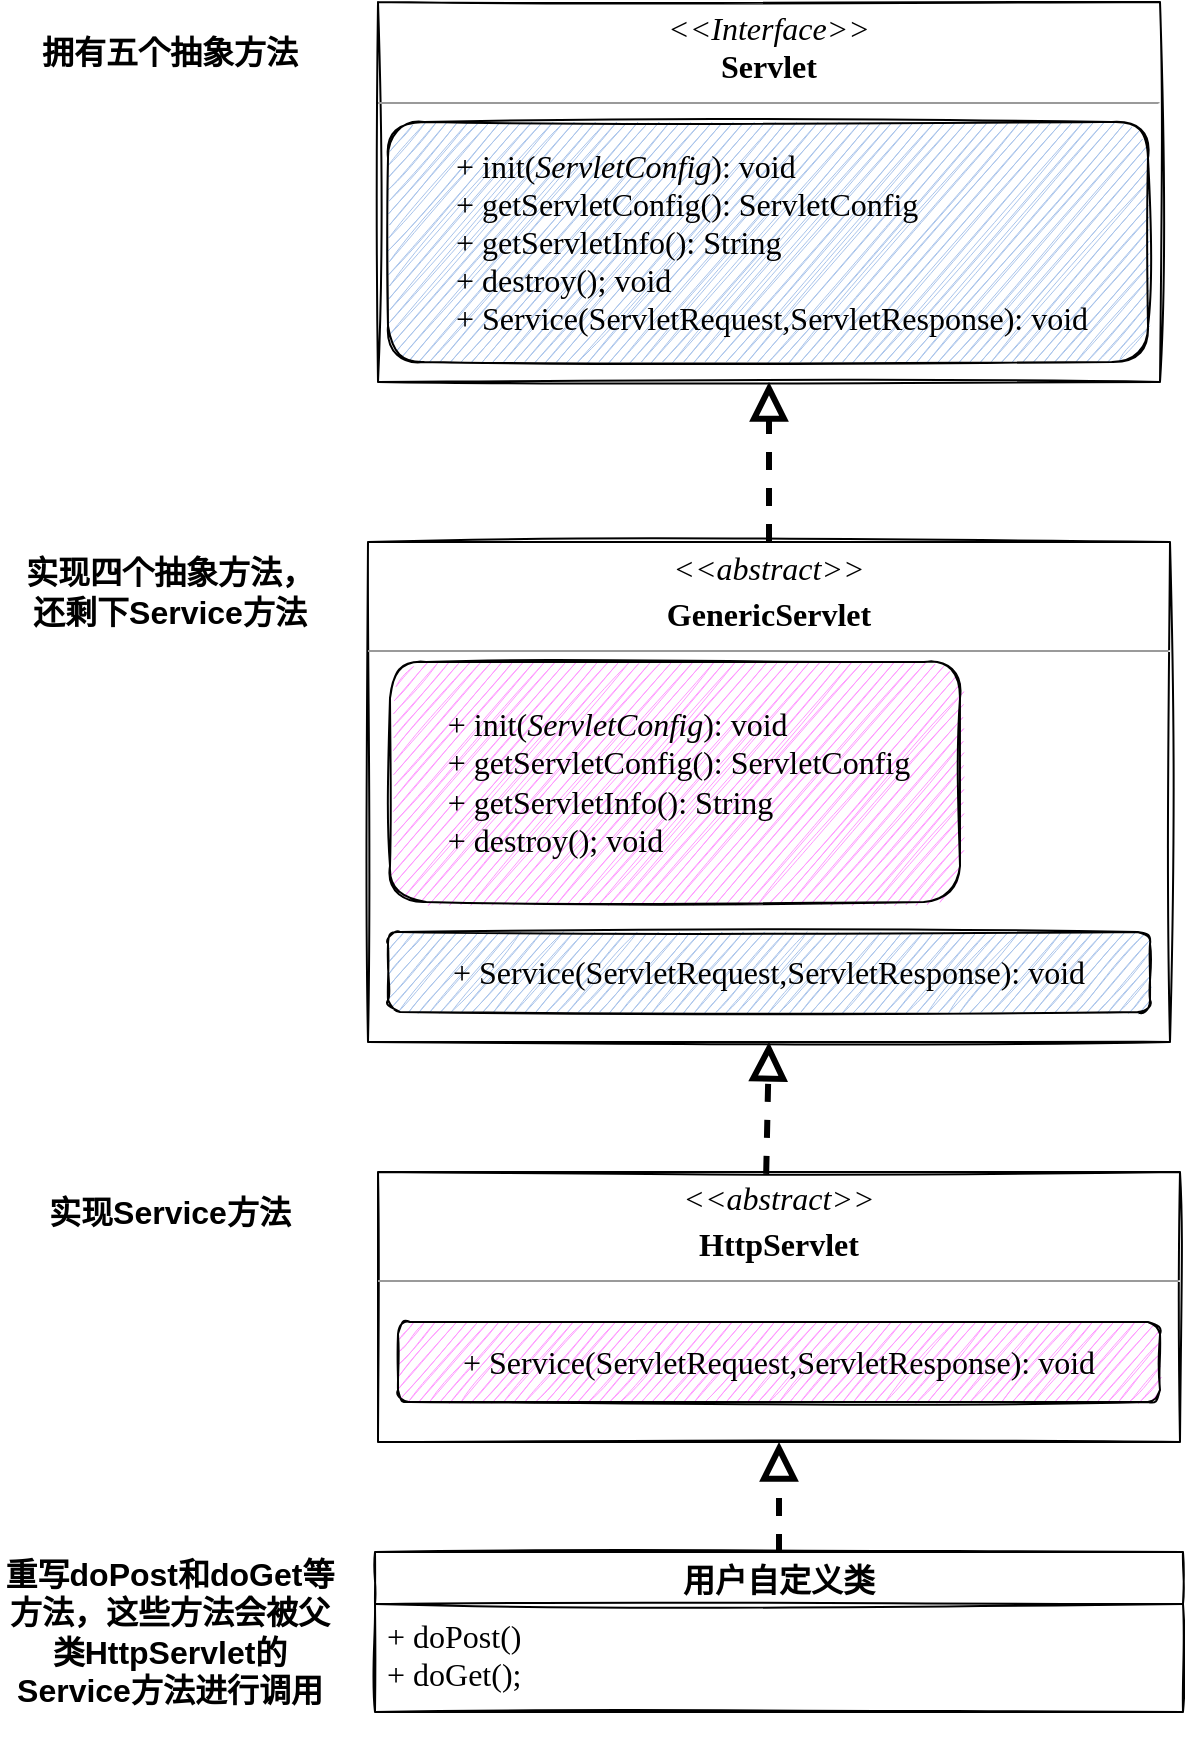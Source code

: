 <mxfile version="14.8.5" type="github">
  <diagram id="D7VErbJnjdf0bLNrKZfW" name="Page-1">
    <mxGraphModel dx="868" dy="449" grid="1" gridSize="10" guides="1" tooltips="1" connect="1" arrows="1" fold="1" page="1" pageScale="1" pageWidth="827" pageHeight="1169" math="0" shadow="0">
      <root>
        <mxCell id="0" />
        <mxCell id="1" parent="0" />
        <mxCell id="ECHKq5BZY2e60Pd86Z7T-1" value="&lt;p style=&quot;margin: 4px 0px 0px ; text-align: center ; font-size: 16px&quot;&gt;&lt;font face=&quot;Comic Sans MS&quot; style=&quot;font-size: 16px ; background-color: rgb(255 , 255 , 255)&quot;&gt;&lt;i&gt;&amp;lt;&amp;lt;Interface&amp;gt;&amp;gt;&lt;/i&gt;&lt;br&gt;&lt;b&gt;Servlet&lt;/b&gt;&lt;/font&gt;&lt;/p&gt;&lt;hr size=&quot;1&quot; style=&quot;font-size: 16px&quot;&gt;&lt;p style=&quot;margin: 0px 0px 0px 4px ; font-size: 16px&quot;&gt;&lt;/p&gt;&lt;p style=&quot;margin: 0px 0px 0px 4px ; font-size: 16px&quot;&gt;&lt;br&gt;&lt;/p&gt;" style="verticalAlign=top;align=left;overflow=fill;fontSize=12;fontFamily=Helvetica;html=1;sketch=1;" parent="1" vertex="1">
          <mxGeometry x="219" y="20" width="391" height="190" as="geometry" />
        </mxCell>
        <mxCell id="ECHKq5BZY2e60Pd86Z7T-3" value="&lt;p style=&quot;margin: 4px 0px 0px ; text-align: center ; font-size: 16px&quot;&gt;&lt;font face=&quot;Comic Sans MS&quot; style=&quot;font-size: 16px ; background-color: rgb(255 , 255 , 255)&quot;&gt;&lt;i&gt;&amp;lt;&amp;lt;&lt;/i&gt;&lt;/font&gt;&lt;span style=&quot;font-style: italic ; font-size: 12pt ; text-align: left&quot;&gt;&lt;font face=&quot;Comic Sans MS&quot;&gt;abstract&lt;/font&gt;&lt;/span&gt;&lt;i style=&quot;font-family: &amp;#34;comic sans ms&amp;#34;&quot;&gt;&amp;gt;&amp;gt;&lt;/i&gt;&lt;/p&gt;&lt;p style=&quot;margin: 4px 0px 0px ; text-align: center ; font-size: 16px&quot;&gt;&lt;font face=&quot;Comic Sans MS&quot; style=&quot;font-size: 16px ; background-color: rgb(255 , 255 , 255)&quot;&gt;&lt;span style=&quot;text-align: left&quot;&gt;&lt;b&gt;GenericServlet&lt;/b&gt;&lt;/span&gt;&lt;/font&gt;&lt;/p&gt;&lt;hr size=&quot;1&quot; style=&quot;font-size: 16px&quot;&gt;&lt;p style=&quot;margin: 0px 0px 0px 4px ; font-size: 16px&quot;&gt;&lt;/p&gt;&lt;p style=&quot;margin: 0px 0px 0px 4px ; font-size: 16px&quot;&gt;&lt;br&gt;&lt;/p&gt;&lt;p style=&quot;margin: 0px 0px 0px 4px ; font-size: 16px&quot;&gt;&lt;font face=&quot;Comic Sans MS&quot; style=&quot;font-size: 16px ; background-color: rgb(255 , 255 , 255)&quot;&gt;&lt;br&gt;&lt;/font&gt;&lt;/p&gt;&lt;p style=&quot;margin: 0px 0px 0px 4px ; font-size: 16px&quot;&gt;&lt;font face=&quot;Comic Sans MS&quot; style=&quot;font-size: 16px ; background-color: rgb(255 , 255 , 255)&quot;&gt;&lt;br&gt;&lt;/font&gt;&lt;/p&gt;&lt;p style=&quot;margin: 0px 0px 0px 4px ; font-size: 16px&quot;&gt;&lt;font face=&quot;Comic Sans MS&quot; style=&quot;font-size: 16px ; background-color: rgb(255 , 255 , 255)&quot;&gt;&lt;br&gt;&lt;/font&gt;&lt;/p&gt;&lt;p style=&quot;margin: 0px 0px 0px 4px ; font-size: 16px&quot;&gt;&lt;font face=&quot;Comic Sans MS&quot; style=&quot;font-size: 16px ; background-color: rgb(255 , 255 , 255)&quot;&gt;&lt;br&gt;&lt;/font&gt;&lt;/p&gt;&lt;p style=&quot;margin: 0px 0px 0px 4px ; font-size: 16px&quot;&gt;&lt;br&gt;&lt;/p&gt;&lt;p style=&quot;margin: 0px 0px 0px 4px ; font-size: 16px&quot;&gt;&lt;span style=&quot;font-family: &amp;#34;comic sans ms&amp;#34; ; background-color: rgb(255 , 255 , 255)&quot;&gt;&amp;nbsp;&amp;nbsp;&lt;/span&gt;&lt;font face=&quot;Comic Sans MS&quot; style=&quot;font-size: 16px ; background-color: rgb(255 , 255 , 255)&quot;&gt;&lt;br&gt;&lt;/font&gt;&lt;/p&gt;&lt;p style=&quot;margin: 0px 0px 0px 4px ; font-size: 16px&quot;&gt;&lt;font face=&quot;Comic Sans MS&quot; style=&quot;font-size: 16px ; background-color: rgb(255 , 255 , 255)&quot;&gt;&lt;br&gt;&lt;/font&gt;&lt;/p&gt;&lt;p style=&quot;margin: 0px 0px 0px 4px ; font-size: 16px&quot;&gt;&lt;font face=&quot;Comic Sans MS&quot; style=&quot;font-size: 16px ; background-color: rgb(255 , 255 , 255)&quot;&gt;&lt;br&gt;&lt;/font&gt;&lt;/p&gt;" style="verticalAlign=top;align=left;overflow=fill;fontSize=12;fontFamily=Helvetica;html=1;sketch=1;" parent="1" vertex="1">
          <mxGeometry x="214" y="290" width="401" height="250" as="geometry" />
        </mxCell>
        <mxCell id="FZHBtpQCzJxuZrKidbpr-2" value="&lt;p style=&quot;text-align: left ; margin: 0px 0px 0px 4px ; font-size: 16px&quot;&gt;&lt;font face=&quot;Comic Sans MS&quot;&gt;+ init(&lt;span style=&quot;font-style: italic&quot;&gt;ServletConfig&lt;/span&gt;): void&lt;/font&gt;&lt;/p&gt;&lt;p style=&quot;text-align: left ; margin: 0px 0px 0px 4px ; font-size: 16px&quot;&gt;&lt;font face=&quot;Comic Sans MS&quot;&gt;+&amp;nbsp;getServletConfig(): ServletConfig&lt;/font&gt;&lt;/p&gt;&lt;p style=&quot;text-align: left ; margin: 0px 0px 0px 4px ; font-size: 16px&quot;&gt;&lt;font face=&quot;Comic Sans MS&quot;&gt;+ getServletInfo(): String&lt;/font&gt;&lt;/p&gt;&lt;p style=&quot;text-align: left ; margin: 0px 0px 0px 4px ; font-size: 16px&quot;&gt;&lt;font face=&quot;Comic Sans MS&quot;&gt;+ destroy(); void&lt;/font&gt;&lt;/p&gt;" style="rounded=1;whiteSpace=wrap;html=1;fillColor=#FF99FF;sketch=1;" vertex="1" parent="1">
          <mxGeometry x="225" y="350" width="285" height="120" as="geometry" />
        </mxCell>
        <mxCell id="FZHBtpQCzJxuZrKidbpr-3" value="&lt;span style=&quot;font-family: &amp;#34;comic sans ms&amp;#34; ; font-size: 16px ; text-align: left&quot;&gt;+ Service(ServletRequest,ServletResponse): void&lt;/span&gt;" style="rounded=1;whiteSpace=wrap;html=1;fillColor=#A9C4EB;sketch=1;" vertex="1" parent="1">
          <mxGeometry x="224" y="485" width="381" height="40" as="geometry" />
        </mxCell>
        <mxCell id="FZHBtpQCzJxuZrKidbpr-4" value="&lt;p style=&quot;text-align: left ; margin: 0px 0px 0px 4px ; font-size: 16px&quot;&gt;&lt;font face=&quot;Comic Sans MS&quot;&gt;+ init(&lt;span style=&quot;font-style: italic&quot;&gt;ServletConfig&lt;/span&gt;): void&lt;/font&gt;&lt;/p&gt;&lt;p style=&quot;text-align: left ; margin: 0px 0px 0px 4px ; font-size: 16px&quot;&gt;&lt;font face=&quot;Comic Sans MS&quot;&gt;+&amp;nbsp;getServletConfig(): ServletConfig&lt;/font&gt;&lt;/p&gt;&lt;p style=&quot;text-align: left ; margin: 0px 0px 0px 4px ; font-size: 16px&quot;&gt;&lt;font face=&quot;Comic Sans MS&quot;&gt;+ getServletInfo(): String&lt;/font&gt;&lt;/p&gt;&lt;p style=&quot;text-align: left ; margin: 0px 0px 0px 4px ; font-size: 16px&quot;&gt;&lt;font face=&quot;Comic Sans MS&quot;&gt;+ destroy(); void&lt;/font&gt;&lt;/p&gt;&lt;p style=&quot;text-align: left ; margin: 0px 0px 0px 4px ; font-size: 16px&quot;&gt;&lt;span style=&quot;font-family: &amp;#34;comic sans ms&amp;#34;&quot;&gt;+ Service(ServletRequest,ServletResponse): void&lt;/span&gt;&lt;/p&gt;" style="rounded=1;whiteSpace=wrap;html=1;fillColor=#A9C4EB;sketch=1;" vertex="1" parent="1">
          <mxGeometry x="224" y="80" width="380" height="120" as="geometry" />
        </mxCell>
        <mxCell id="FZHBtpQCzJxuZrKidbpr-6" value="&lt;p style=&quot;margin: 4px 0px 0px ; text-align: center ; font-size: 16px&quot;&gt;&lt;font face=&quot;Comic Sans MS&quot; style=&quot;font-size: 16px ; background-color: rgb(255 , 255 , 255)&quot;&gt;&lt;i&gt;&amp;lt;&amp;lt;&lt;/i&gt;&lt;/font&gt;&lt;span style=&quot;font-style: italic ; font-size: 12pt ; text-align: left&quot;&gt;&lt;font face=&quot;Comic Sans MS&quot;&gt;abstract&lt;/font&gt;&lt;/span&gt;&lt;i style=&quot;font-family: &amp;#34;comic sans ms&amp;#34;&quot;&gt;&amp;gt;&amp;gt;&lt;/i&gt;&lt;/p&gt;&lt;p style=&quot;margin: 4px 0px 0px ; text-align: center ; font-size: 16px&quot;&gt;&lt;font face=&quot;Comic Sans MS&quot; style=&quot;font-size: 16px ; background-color: rgb(255 , 255 , 255)&quot;&gt;&lt;span style=&quot;text-align: left&quot;&gt;&lt;b&gt;HttpServlet&lt;/b&gt;&lt;/span&gt;&lt;/font&gt;&lt;/p&gt;&lt;hr size=&quot;1&quot; style=&quot;font-size: 16px&quot;&gt;&lt;p style=&quot;margin: 0px 0px 0px 4px ; font-size: 16px&quot;&gt;&lt;/p&gt;&lt;p style=&quot;margin: 0px 0px 0px 4px ; font-size: 16px&quot;&gt;&lt;br&gt;&lt;/p&gt;&lt;p style=&quot;margin: 0px 0px 0px 4px ; font-size: 16px&quot;&gt;&lt;font face=&quot;Comic Sans MS&quot; style=&quot;font-size: 16px ; background-color: rgb(255 , 255 , 255)&quot;&gt;&lt;br&gt;&lt;/font&gt;&lt;/p&gt;&lt;p style=&quot;margin: 0px 0px 0px 4px ; font-size: 16px&quot;&gt;&lt;font face=&quot;Comic Sans MS&quot; style=&quot;font-size: 16px ; background-color: rgb(255 , 255 , 255)&quot;&gt;&lt;br&gt;&lt;/font&gt;&lt;/p&gt;&lt;p style=&quot;margin: 0px 0px 0px 4px ; font-size: 16px&quot;&gt;&lt;font face=&quot;Comic Sans MS&quot; style=&quot;font-size: 16px ; background-color: rgb(255 , 255 , 255)&quot;&gt;&lt;br&gt;&lt;/font&gt;&lt;/p&gt;&lt;p style=&quot;margin: 0px 0px 0px 4px ; font-size: 16px&quot;&gt;&lt;font face=&quot;Comic Sans MS&quot; style=&quot;font-size: 16px ; background-color: rgb(255 , 255 , 255)&quot;&gt;&lt;br&gt;&lt;/font&gt;&lt;/p&gt;&lt;p style=&quot;margin: 0px 0px 0px 4px ; font-size: 16px&quot;&gt;&lt;br&gt;&lt;/p&gt;&lt;p style=&quot;margin: 0px 0px 0px 4px ; font-size: 16px&quot;&gt;&lt;span style=&quot;font-family: &amp;#34;comic sans ms&amp;#34; ; background-color: rgb(255 , 255 , 255)&quot;&gt;&amp;nbsp;&amp;nbsp;&lt;/span&gt;&lt;font face=&quot;Comic Sans MS&quot; style=&quot;font-size: 16px ; background-color: rgb(255 , 255 , 255)&quot;&gt;&lt;br&gt;&lt;/font&gt;&lt;/p&gt;&lt;p style=&quot;margin: 0px 0px 0px 4px ; font-size: 16px&quot;&gt;&lt;font face=&quot;Comic Sans MS&quot; style=&quot;font-size: 16px ; background-color: rgb(255 , 255 , 255)&quot;&gt;&lt;br&gt;&lt;/font&gt;&lt;/p&gt;&lt;p style=&quot;margin: 0px 0px 0px 4px ; font-size: 16px&quot;&gt;&lt;font face=&quot;Comic Sans MS&quot; style=&quot;font-size: 16px ; background-color: rgb(255 , 255 , 255)&quot;&gt;&lt;br&gt;&lt;/font&gt;&lt;/p&gt;" style="verticalAlign=top;align=left;overflow=fill;fontSize=12;fontFamily=Helvetica;html=1;sketch=1;" vertex="1" parent="1">
          <mxGeometry x="219" y="605" width="401" height="135" as="geometry" />
        </mxCell>
        <mxCell id="FZHBtpQCzJxuZrKidbpr-8" value="&lt;span style=&quot;font-family: &amp;#34;comic sans ms&amp;#34; ; font-size: 16px ; text-align: left&quot;&gt;+ Service(ServletRequest,ServletResponse): void&lt;/span&gt;" style="rounded=1;whiteSpace=wrap;html=1;sketch=1;fillColor=#FF99FF;" vertex="1" parent="1">
          <mxGeometry x="229" y="680" width="381" height="40" as="geometry" />
        </mxCell>
        <mxCell id="FZHBtpQCzJxuZrKidbpr-9" value="拥有五个抽象方法" style="text;html=1;strokeColor=none;fillColor=none;align=center;verticalAlign=middle;whiteSpace=wrap;rounded=0;fontSize=16;fontStyle=1" vertex="1" parent="1">
          <mxGeometry x="40" y="20" width="150" height="50" as="geometry" />
        </mxCell>
        <mxCell id="FZHBtpQCzJxuZrKidbpr-10" value="实现四个抽象方法，还剩下Service方法" style="text;html=1;strokeColor=none;fillColor=none;align=center;verticalAlign=middle;whiteSpace=wrap;rounded=0;fontSize=16;fontStyle=1" vertex="1" parent="1">
          <mxGeometry x="40" y="290" width="150" height="50" as="geometry" />
        </mxCell>
        <mxCell id="FZHBtpQCzJxuZrKidbpr-11" value="实现Service方法" style="text;html=1;strokeColor=none;fillColor=none;align=center;verticalAlign=middle;whiteSpace=wrap;rounded=0;fontSize=16;fontStyle=1;sketch=1;" vertex="1" parent="1">
          <mxGeometry x="30" y="605" width="170" height="40" as="geometry" />
        </mxCell>
        <mxCell id="FZHBtpQCzJxuZrKidbpr-12" value="用户自定义类" style="swimlane;fontStyle=1;childLayout=stackLayout;horizontal=1;startSize=26;fillColor=none;horizontalStack=0;resizeParent=1;resizeParentMax=0;resizeLast=0;collapsible=1;marginBottom=0;sketch=1;fontSize=16;fontFamily=Comic Sans MS;" vertex="1" parent="1">
          <mxGeometry x="217.5" y="795" width="404" height="80" as="geometry" />
        </mxCell>
        <mxCell id="FZHBtpQCzJxuZrKidbpr-13" value="+ doPost()&#xa;+ doGet();" style="text;strokeColor=none;fillColor=none;align=left;verticalAlign=top;spacingLeft=4;spacingRight=4;overflow=hidden;rotatable=0;points=[[0,0.5],[1,0.5]];portConstraint=eastwest;fontSize=16;fontFamily=Comic Sans MS;" vertex="1" parent="FZHBtpQCzJxuZrKidbpr-12">
          <mxGeometry y="26" width="404" height="54" as="geometry" />
        </mxCell>
        <mxCell id="FZHBtpQCzJxuZrKidbpr-16" value="重写doPost和doGet等方法，这些方法会被父类HttpServlet的Service方法进行调用" style="text;html=1;strokeColor=none;fillColor=none;align=center;verticalAlign=middle;whiteSpace=wrap;rounded=0;fontSize=16;fontStyle=1;sketch=1;" vertex="1" parent="1">
          <mxGeometry x="30" y="780" width="170" height="110" as="geometry" />
        </mxCell>
        <mxCell id="FZHBtpQCzJxuZrKidbpr-18" value="" style="endArrow=block;dashed=1;endFill=0;endSize=12;html=1;fontFamily=Comic Sans MS;fontSize=16;strokeWidth=3;exitX=0.5;exitY=0;exitDx=0;exitDy=0;entryX=0.5;entryY=1;entryDx=0;entryDy=0;entryPerimeter=0;" edge="1" parent="1" source="FZHBtpQCzJxuZrKidbpr-12" target="FZHBtpQCzJxuZrKidbpr-6">
          <mxGeometry width="160" relative="1" as="geometry">
            <mxPoint x="310" y="970" as="sourcePoint" />
            <mxPoint x="470" y="970" as="targetPoint" />
          </mxGeometry>
        </mxCell>
        <mxCell id="FZHBtpQCzJxuZrKidbpr-19" value="" style="endArrow=block;dashed=1;endFill=0;endSize=12;html=1;fontFamily=Comic Sans MS;fontSize=16;strokeWidth=3;entryX=0.5;entryY=1;entryDx=0;entryDy=0;exitX=0.484;exitY=0.007;exitDx=0;exitDy=0;exitPerimeter=0;" edge="1" parent="1" source="FZHBtpQCzJxuZrKidbpr-6" target="ECHKq5BZY2e60Pd86Z7T-3">
          <mxGeometry width="160" relative="1" as="geometry">
            <mxPoint x="420" y="605" as="sourcePoint" />
            <mxPoint x="410" y="550" as="targetPoint" />
          </mxGeometry>
        </mxCell>
        <mxCell id="FZHBtpQCzJxuZrKidbpr-21" value="" style="endArrow=block;dashed=1;endFill=0;endSize=12;html=1;fontFamily=Comic Sans MS;fontSize=16;strokeWidth=3;entryX=0.5;entryY=1;entryDx=0;entryDy=0;exitX=0.5;exitY=0;exitDx=0;exitDy=0;" edge="1" parent="1" source="ECHKq5BZY2e60Pd86Z7T-3" target="ECHKq5BZY2e60Pd86Z7T-1">
          <mxGeometry width="160" relative="1" as="geometry">
            <mxPoint x="422" y="275" as="sourcePoint" />
            <mxPoint x="417" y="210" as="targetPoint" />
          </mxGeometry>
        </mxCell>
      </root>
    </mxGraphModel>
  </diagram>
</mxfile>
